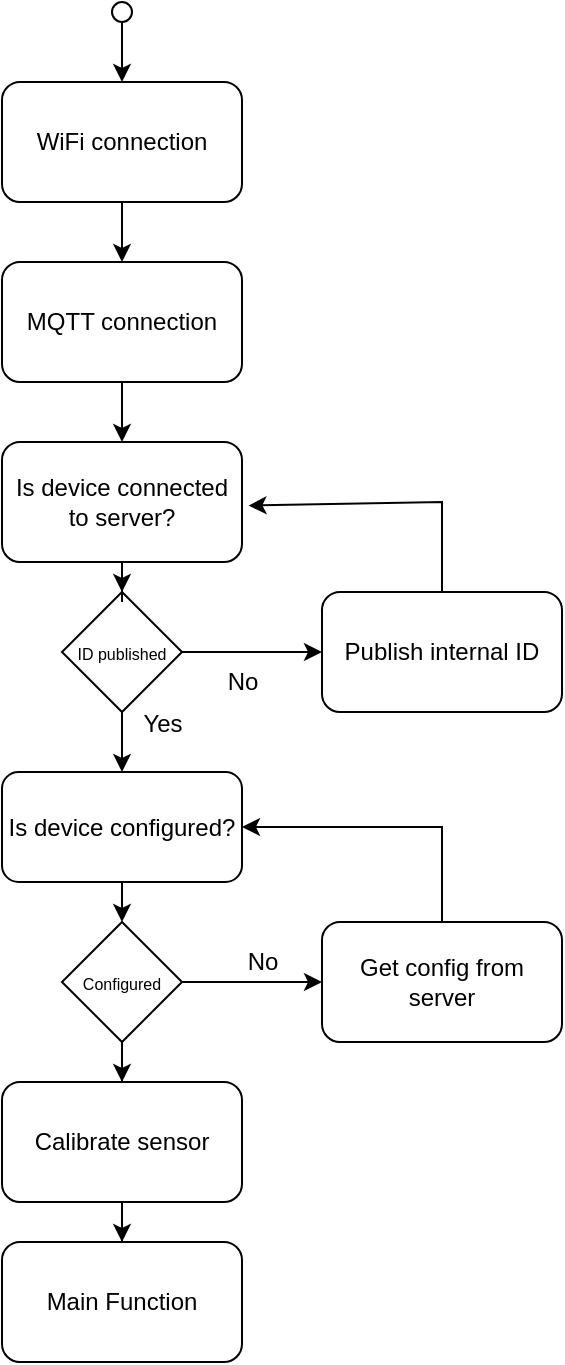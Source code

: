 <mxfile version="20.6.0" type="device"><diagram id="5Qj_vzXKZ5yzpog36Lim" name="Página-1"><mxGraphModel dx="1422" dy="727" grid="1" gridSize="10" guides="1" tooltips="1" connect="1" arrows="1" fold="1" page="1" pageScale="1" pageWidth="827" pageHeight="1169" math="0" shadow="0"><root><mxCell id="0"/><mxCell id="1" parent="0"/><mxCell id="kznSPEdPe2SP_U3L5ay7-1" value="WiFi connection" style="rounded=1;whiteSpace=wrap;html=1;" vertex="1" parent="1"><mxGeometry x="320" y="210" width="120" height="60" as="geometry"/></mxCell><mxCell id="kznSPEdPe2SP_U3L5ay7-2" value="" style="ellipse;whiteSpace=wrap;html=1;aspect=fixed;" vertex="1" parent="1"><mxGeometry x="375" y="170" width="10" height="10" as="geometry"/></mxCell><mxCell id="kznSPEdPe2SP_U3L5ay7-3" value="" style="endArrow=classic;html=1;rounded=0;entryX=0.5;entryY=0;entryDx=0;entryDy=0;exitX=0.5;exitY=1;exitDx=0;exitDy=0;" edge="1" parent="1" source="kznSPEdPe2SP_U3L5ay7-2" target="kznSPEdPe2SP_U3L5ay7-1"><mxGeometry width="50" height="50" relative="1" as="geometry"><mxPoint x="20" y="320" as="sourcePoint"/><mxPoint x="70" y="270" as="targetPoint"/></mxGeometry></mxCell><mxCell id="kznSPEdPe2SP_U3L5ay7-14" style="edgeStyle=orthogonalEdgeStyle;rounded=0;orthogonalLoop=1;jettySize=auto;html=1;entryX=0.5;entryY=0;entryDx=0;entryDy=0;fontSize=8;" edge="1" parent="1" source="kznSPEdPe2SP_U3L5ay7-4" target="kznSPEdPe2SP_U3L5ay7-13"><mxGeometry relative="1" as="geometry"/></mxCell><mxCell id="kznSPEdPe2SP_U3L5ay7-4" value="MQTT connection" style="rounded=1;whiteSpace=wrap;html=1;" vertex="1" parent="1"><mxGeometry x="320" y="300" width="120" height="60" as="geometry"/></mxCell><mxCell id="kznSPEdPe2SP_U3L5ay7-5" value="" style="endArrow=classic;html=1;rounded=0;exitX=0.5;exitY=1;exitDx=0;exitDy=0;entryX=0.5;entryY=0;entryDx=0;entryDy=0;" edge="1" parent="1" source="kznSPEdPe2SP_U3L5ay7-1" target="kznSPEdPe2SP_U3L5ay7-4"><mxGeometry width="50" height="50" relative="1" as="geometry"><mxPoint x="260" y="350" as="sourcePoint"/><mxPoint x="310" y="300" as="targetPoint"/></mxGeometry></mxCell><mxCell id="kznSPEdPe2SP_U3L5ay7-9" style="edgeStyle=orthogonalEdgeStyle;rounded=0;orthogonalLoop=1;jettySize=auto;html=1;entryX=0;entryY=0.5;entryDx=0;entryDy=0;" edge="1" parent="1" source="kznSPEdPe2SP_U3L5ay7-6" target="kznSPEdPe2SP_U3L5ay7-8"><mxGeometry relative="1" as="geometry"/></mxCell><mxCell id="kznSPEdPe2SP_U3L5ay7-19" style="edgeStyle=orthogonalEdgeStyle;rounded=0;orthogonalLoop=1;jettySize=auto;html=1;entryX=0.5;entryY=0;entryDx=0;entryDy=0;fontSize=12;" edge="1" parent="1" source="kznSPEdPe2SP_U3L5ay7-6" target="kznSPEdPe2SP_U3L5ay7-18"><mxGeometry relative="1" as="geometry"/></mxCell><mxCell id="kznSPEdPe2SP_U3L5ay7-20" value="&lt;div&gt;Yes&lt;/div&gt;" style="edgeLabel;html=1;align=center;verticalAlign=middle;resizable=0;points=[];fontSize=12;" vertex="1" connectable="0" parent="kznSPEdPe2SP_U3L5ay7-19"><mxGeometry x="0.255" y="1" relative="1" as="geometry"><mxPoint x="19" y="-6" as="offset"/></mxGeometry></mxCell><mxCell id="kznSPEdPe2SP_U3L5ay7-6" value="&lt;font style=&quot;font-size: 8px;&quot;&gt;ID published&lt;/font&gt;" style="rhombus;whiteSpace=wrap;html=1;" vertex="1" parent="1"><mxGeometry x="350" y="465" width="60" height="60" as="geometry"/></mxCell><mxCell id="kznSPEdPe2SP_U3L5ay7-8" value="Publish internal ID" style="rounded=1;whiteSpace=wrap;html=1;" vertex="1" parent="1"><mxGeometry x="480" y="465" width="120" height="60" as="geometry"/></mxCell><mxCell id="kznSPEdPe2SP_U3L5ay7-12" value="" style="endArrow=classic;html=1;rounded=0;fontSize=8;exitX=0.5;exitY=0;exitDx=0;exitDy=0;entryX=1.027;entryY=0.53;entryDx=0;entryDy=0;entryPerimeter=0;" edge="1" parent="1" source="kznSPEdPe2SP_U3L5ay7-8" target="kznSPEdPe2SP_U3L5ay7-13"><mxGeometry width="50" height="50" relative="1" as="geometry"><mxPoint x="520" y="455" as="sourcePoint"/><mxPoint x="570" y="405" as="targetPoint"/><Array as="points"><mxPoint x="540" y="420"/></Array></mxGeometry></mxCell><mxCell id="kznSPEdPe2SP_U3L5ay7-16" style="edgeStyle=orthogonalEdgeStyle;rounded=0;orthogonalLoop=1;jettySize=auto;html=1;entryX=0.5;entryY=0;entryDx=0;entryDy=0;fontSize=12;" edge="1" parent="1" source="kznSPEdPe2SP_U3L5ay7-13" target="kznSPEdPe2SP_U3L5ay7-6"><mxGeometry relative="1" as="geometry"/></mxCell><mxCell id="kznSPEdPe2SP_U3L5ay7-13" value="&lt;font style=&quot;font-size: 12px;&quot;&gt;Is device connected to server?&lt;br&gt;&lt;/font&gt;" style="rounded=1;whiteSpace=wrap;html=1;fontSize=8;" vertex="1" parent="1"><mxGeometry x="320" y="390" width="120" height="60" as="geometry"/></mxCell><mxCell id="kznSPEdPe2SP_U3L5ay7-17" value="No" style="text;html=1;align=center;verticalAlign=middle;resizable=0;points=[];autosize=1;strokeColor=none;fillColor=none;fontSize=12;" vertex="1" parent="1"><mxGeometry x="420" y="495" width="40" height="30" as="geometry"/></mxCell><mxCell id="kznSPEdPe2SP_U3L5ay7-22" style="edgeStyle=orthogonalEdgeStyle;rounded=0;orthogonalLoop=1;jettySize=auto;html=1;entryX=0.5;entryY=0;entryDx=0;entryDy=0;fontSize=12;" edge="1" parent="1" source="kznSPEdPe2SP_U3L5ay7-18"><mxGeometry relative="1" as="geometry"><mxPoint x="380" y="630" as="targetPoint"/></mxGeometry></mxCell><mxCell id="kznSPEdPe2SP_U3L5ay7-18" value="Is device configured?" style="rounded=1;whiteSpace=wrap;html=1;fontSize=12;" vertex="1" parent="1"><mxGeometry x="320" y="555" width="120" height="55" as="geometry"/></mxCell><mxCell id="kznSPEdPe2SP_U3L5ay7-25" style="edgeStyle=orthogonalEdgeStyle;rounded=0;orthogonalLoop=1;jettySize=auto;html=1;entryX=0;entryY=0.5;entryDx=0;entryDy=0;fontSize=12;" edge="1" parent="1" source="kznSPEdPe2SP_U3L5ay7-23" target="kznSPEdPe2SP_U3L5ay7-24"><mxGeometry relative="1" as="geometry"/></mxCell><mxCell id="kznSPEdPe2SP_U3L5ay7-29" style="edgeStyle=orthogonalEdgeStyle;rounded=0;orthogonalLoop=1;jettySize=auto;html=1;entryX=0.5;entryY=0;entryDx=0;entryDy=0;fontSize=12;" edge="1" parent="1" source="kznSPEdPe2SP_U3L5ay7-23" target="kznSPEdPe2SP_U3L5ay7-28"><mxGeometry relative="1" as="geometry"/></mxCell><mxCell id="kznSPEdPe2SP_U3L5ay7-23" value="&lt;font style=&quot;font-size: 8px;&quot;&gt;Configured&lt;/font&gt;" style="rhombus;whiteSpace=wrap;html=1;" vertex="1" parent="1"><mxGeometry x="350" y="630" width="60" height="60" as="geometry"/></mxCell><mxCell id="kznSPEdPe2SP_U3L5ay7-26" style="edgeStyle=orthogonalEdgeStyle;rounded=0;orthogonalLoop=1;jettySize=auto;html=1;entryX=1;entryY=0.5;entryDx=0;entryDy=0;fontSize=12;" edge="1" parent="1" source="kznSPEdPe2SP_U3L5ay7-24" target="kznSPEdPe2SP_U3L5ay7-18"><mxGeometry relative="1" as="geometry"><Array as="points"><mxPoint x="540" y="583"/></Array></mxGeometry></mxCell><mxCell id="kznSPEdPe2SP_U3L5ay7-24" value="&lt;font style=&quot;font-size: 12px;&quot;&gt;Get config from server&lt;/font&gt;" style="rounded=1;whiteSpace=wrap;html=1;fontSize=8;" vertex="1" parent="1"><mxGeometry x="480" y="630" width="120" height="60" as="geometry"/></mxCell><mxCell id="kznSPEdPe2SP_U3L5ay7-27" value="&lt;div&gt;No&lt;/div&gt;" style="text;html=1;align=center;verticalAlign=middle;resizable=0;points=[];autosize=1;strokeColor=none;fillColor=none;fontSize=12;" vertex="1" parent="1"><mxGeometry x="430" y="635" width="40" height="30" as="geometry"/></mxCell><mxCell id="kznSPEdPe2SP_U3L5ay7-31" style="edgeStyle=orthogonalEdgeStyle;rounded=0;orthogonalLoop=1;jettySize=auto;html=1;fontSize=12;" edge="1" parent="1" source="kznSPEdPe2SP_U3L5ay7-28" target="kznSPEdPe2SP_U3L5ay7-30"><mxGeometry relative="1" as="geometry"/></mxCell><mxCell id="kznSPEdPe2SP_U3L5ay7-28" value="Calibrate sensor" style="rounded=1;whiteSpace=wrap;html=1;fontSize=12;" vertex="1" parent="1"><mxGeometry x="320" y="710" width="120" height="60" as="geometry"/></mxCell><mxCell id="kznSPEdPe2SP_U3L5ay7-30" value="Main Function" style="rounded=1;whiteSpace=wrap;html=1;fontSize=12;" vertex="1" parent="1"><mxGeometry x="320" y="790" width="120" height="60" as="geometry"/></mxCell></root></mxGraphModel></diagram></mxfile>